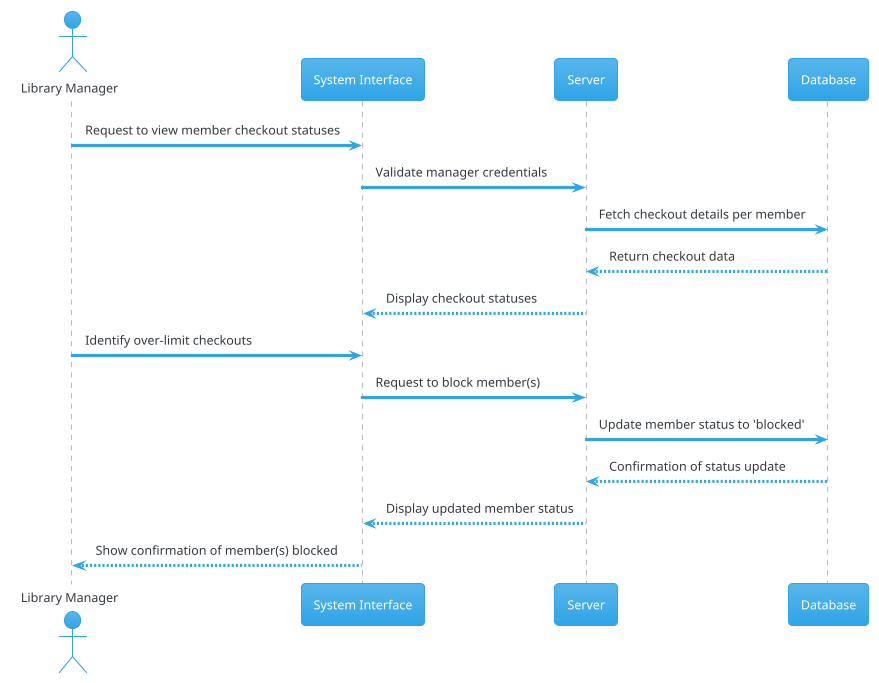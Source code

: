 @startuml
!theme cerulean

actor "Library Manager" as Manager
participant "System Interface" as Interface
participant "Server" as Server
participant "Database" as DB

Manager -> Interface: Request to view member checkout statuses
Interface -> Server: Validate manager credentials
Server -> DB: Fetch checkout details per member
DB --> Server: Return checkout data
Server --> Interface: Display checkout statuses
Manager -> Interface: Identify over-limit checkouts
Interface -> Server: Request to block member(s)
Server -> DB: Update member status to 'blocked'
DB --> Server: Confirmation of status update
Server --> Interface: Display updated member status
Interface --> Manager: Show confirmation of member(s) blocked

@enduml